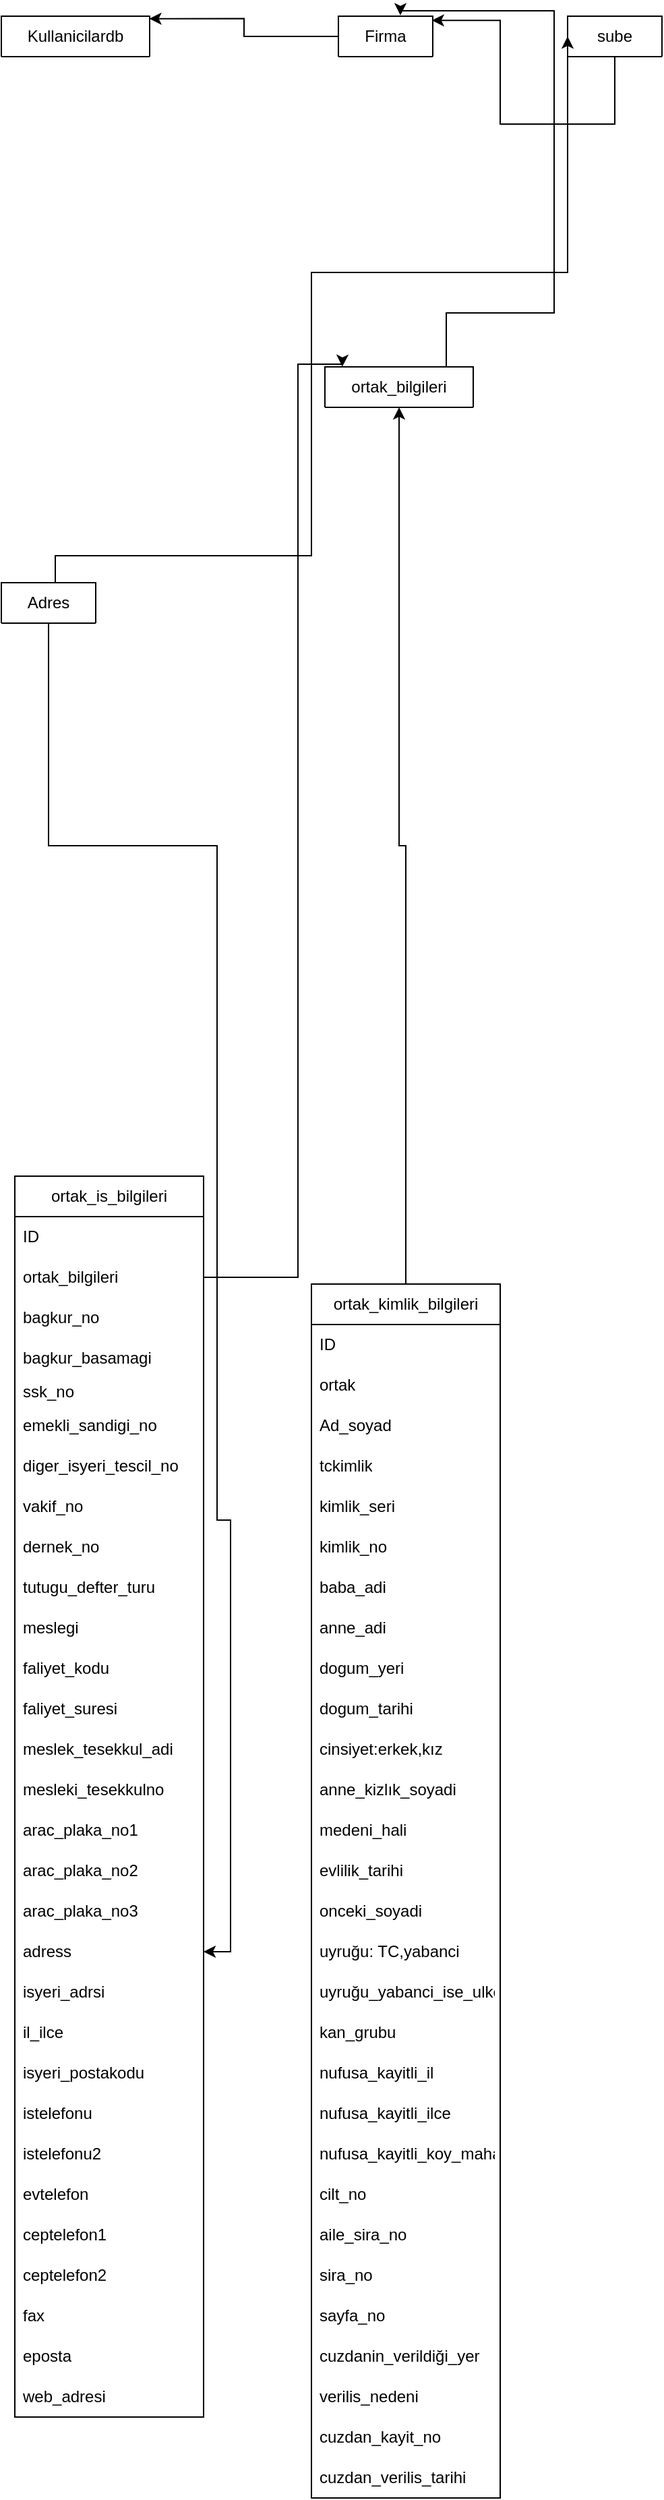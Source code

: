 <mxfile version="21.5.0" type="device">
  <diagram id="C5RBs43oDa-KdzZeNtuy" name="Page-1">
    <mxGraphModel dx="1050" dy="1718" grid="1" gridSize="10" guides="1" tooltips="1" connect="1" arrows="1" fold="1" page="1" pageScale="1" pageWidth="827" pageHeight="1169" math="0" shadow="0">
      <root>
        <mxCell id="WIyWlLk6GJQsqaUBKTNV-0" />
        <mxCell id="WIyWlLk6GJQsqaUBKTNV-1" parent="WIyWlLk6GJQsqaUBKTNV-0" />
        <mxCell id="NruraR8Ptzm8bGbpF2WS-3" value="Kullanicilardb" style="swimlane;fontStyle=0;childLayout=stackLayout;horizontal=1;startSize=30;horizontalStack=0;resizeParent=1;resizeParentMax=0;resizeLast=0;collapsible=1;marginBottom=0;whiteSpace=wrap;html=1;" parent="WIyWlLk6GJQsqaUBKTNV-1" vertex="1" collapsed="1">
          <mxGeometry width="110" height="30" as="geometry">
            <mxRectangle width="220" height="390" as="alternateBounds" />
          </mxGeometry>
        </mxCell>
        <mxCell id="NruraR8Ptzm8bGbpF2WS-4" value="ID" style="text;strokeColor=none;fillColor=none;align=left;verticalAlign=middle;spacingLeft=4;spacingRight=4;overflow=hidden;points=[[0,0.5],[1,0.5]];portConstraint=eastwest;rotatable=0;whiteSpace=wrap;html=1;" parent="NruraR8Ptzm8bGbpF2WS-3" vertex="1">
          <mxGeometry y="30" width="220" height="30" as="geometry" />
        </mxCell>
        <mxCell id="NruraR8Ptzm8bGbpF2WS-13" value="Kullanicilartdb_ustkilit" style="text;strokeColor=none;fillColor=none;align=left;verticalAlign=middle;spacingLeft=4;spacingRight=4;overflow=hidden;points=[[0,0.5],[1,0.5]];portConstraint=eastwest;rotatable=0;whiteSpace=wrap;html=1;" parent="NruraR8Ptzm8bGbpF2WS-3" vertex="1">
          <mxGeometry y="60" width="220" height="30" as="geometry" />
        </mxCell>
        <mxCell id="NruraR8Ptzm8bGbpF2WS-12" value="hesap_turu; admin1,admin2,muhasebes" style="text;strokeColor=none;fillColor=none;align=left;verticalAlign=middle;spacingLeft=4;spacingRight=4;overflow=hidden;points=[[0,0.5],[1,0.5]];portConstraint=eastwest;rotatable=0;whiteSpace=wrap;html=1;" parent="NruraR8Ptzm8bGbpF2WS-3" vertex="1">
          <mxGeometry y="90" width="220" height="30" as="geometry" />
        </mxCell>
        <mxCell id="NruraR8Ptzm8bGbpF2WS-5" value="username" style="text;strokeColor=none;fillColor=none;align=left;verticalAlign=middle;spacingLeft=4;spacingRight=4;overflow=hidden;points=[[0,0.5],[1,0.5]];portConstraint=eastwest;rotatable=0;whiteSpace=wrap;html=1;" parent="NruraR8Ptzm8bGbpF2WS-3" vertex="1">
          <mxGeometry y="120" width="220" height="30" as="geometry" />
        </mxCell>
        <mxCell id="NruraR8Ptzm8bGbpF2WS-7" value="email" style="text;strokeColor=none;fillColor=none;align=left;verticalAlign=middle;spacingLeft=4;spacingRight=4;overflow=hidden;points=[[0,0.5],[1,0.5]];portConstraint=eastwest;rotatable=0;whiteSpace=wrap;html=1;" parent="NruraR8Ptzm8bGbpF2WS-3" vertex="1">
          <mxGeometry y="150" width="220" height="30" as="geometry" />
        </mxCell>
        <mxCell id="NruraR8Ptzm8bGbpF2WS-8" value="email_dogrulama" style="text;strokeColor=none;fillColor=none;align=left;verticalAlign=middle;spacingLeft=4;spacingRight=4;overflow=hidden;points=[[0,0.5],[1,0.5]];portConstraint=eastwest;rotatable=0;whiteSpace=wrap;html=1;" parent="NruraR8Ptzm8bGbpF2WS-3" vertex="1">
          <mxGeometry y="180" width="220" height="30" as="geometry" />
        </mxCell>
        <mxCell id="NruraR8Ptzm8bGbpF2WS-9" value="hesap_kayit_tarihi" style="text;strokeColor=none;fillColor=none;align=left;verticalAlign=middle;spacingLeft=4;spacingRight=4;overflow=hidden;points=[[0,0.5],[1,0.5]];portConstraint=eastwest;rotatable=0;whiteSpace=wrap;html=1;" parent="NruraR8Ptzm8bGbpF2WS-3" vertex="1">
          <mxGeometry y="210" width="220" height="30" as="geometry" />
        </mxCell>
        <mxCell id="NruraR8Ptzm8bGbpF2WS-14" value="Referans_kodu::oto" style="text;strokeColor=none;fillColor=none;align=left;verticalAlign=middle;spacingLeft=4;spacingRight=4;overflow=hidden;points=[[0,0.5],[1,0.5]];portConstraint=eastwest;rotatable=0;whiteSpace=wrap;html=1;" parent="NruraR8Ptzm8bGbpF2WS-3" vertex="1">
          <mxGeometry y="240" width="220" height="30" as="geometry" />
        </mxCell>
        <mxCell id="NruraR8Ptzm8bGbpF2WS-10" value="smm" style="text;strokeColor=none;fillColor=none;align=left;verticalAlign=middle;spacingLeft=4;spacingRight=4;overflow=hidden;points=[[0,0.5],[1,0.5]];portConstraint=eastwest;rotatable=0;whiteSpace=wrap;html=1;" parent="NruraR8Ptzm8bGbpF2WS-3" vertex="1">
          <mxGeometry y="270" width="220" height="30" as="geometry" />
        </mxCell>
        <mxCell id="NruraR8Ptzm8bGbpF2WS-11" value="smm_firma" style="text;strokeColor=none;fillColor=none;align=left;verticalAlign=middle;spacingLeft=4;spacingRight=4;overflow=hidden;points=[[0,0.5],[1,0.5]];portConstraint=eastwest;rotatable=0;whiteSpace=wrap;html=1;" parent="NruraR8Ptzm8bGbpF2WS-3" vertex="1">
          <mxGeometry y="300" width="220" height="30" as="geometry" />
        </mxCell>
        <mxCell id="ojzxxxv5ChL41B4oeFJS-54" value="lisans_bitis_tarih:none" style="text;strokeColor=none;fillColor=none;align=left;verticalAlign=middle;spacingLeft=4;spacingRight=4;overflow=hidden;points=[[0,0.5],[1,0.5]];portConstraint=eastwest;rotatable=0;whiteSpace=wrap;html=1;" parent="NruraR8Ptzm8bGbpF2WS-3" vertex="1">
          <mxGeometry y="330" width="220" height="30" as="geometry" />
        </mxCell>
        <mxCell id="NruraR8Ptzm8bGbpF2WS-6" value="kullanici_silme_bilgisi" style="text;strokeColor=none;fillColor=none;align=left;verticalAlign=middle;spacingLeft=4;spacingRight=4;overflow=hidden;points=[[0,0.5],[1,0.5]];portConstraint=eastwest;rotatable=0;whiteSpace=wrap;html=1;" parent="NruraR8Ptzm8bGbpF2WS-3" vertex="1">
          <mxGeometry y="360" width="220" height="30" as="geometry" />
        </mxCell>
        <mxCell id="ojzxxxv5ChL41B4oeFJS-0" value="Firma" style="swimlane;fontStyle=0;childLayout=stackLayout;horizontal=1;startSize=30;horizontalStack=0;resizeParent=1;resizeParentMax=0;resizeLast=0;collapsible=1;marginBottom=0;whiteSpace=wrap;html=1;" parent="WIyWlLk6GJQsqaUBKTNV-1" vertex="1" collapsed="1">
          <mxGeometry x="250" width="70" height="30" as="geometry">
            <mxRectangle x="250" width="140" height="180" as="alternateBounds" />
          </mxGeometry>
        </mxCell>
        <mxCell id="ojzxxxv5ChL41B4oeFJS-1" value="ID" style="text;strokeColor=none;fillColor=none;align=left;verticalAlign=middle;spacingLeft=4;spacingRight=4;overflow=hidden;points=[[0,0.5],[1,0.5]];portConstraint=eastwest;rotatable=0;whiteSpace=wrap;html=1;" parent="ojzxxxv5ChL41B4oeFJS-0" vertex="1">
          <mxGeometry y="30" width="140" height="30" as="geometry" />
        </mxCell>
        <mxCell id="ojzxxxv5ChL41B4oeFJS-2" value="Firma_muhasebecisi :ust_kilit" style="text;strokeColor=none;fillColor=none;align=left;verticalAlign=middle;spacingLeft=4;spacingRight=4;overflow=hidden;points=[[0,0.5],[1,0.5]];portConstraint=eastwest;rotatable=0;whiteSpace=wrap;html=1;" parent="ojzxxxv5ChL41B4oeFJS-0" vertex="1">
          <mxGeometry y="60" width="140" height="30" as="geometry" />
        </mxCell>
        <mxCell id="ojzxxxv5ChL41B4oeFJS-10" value="Firma_unvani (Adı)" style="text;strokeColor=none;fillColor=none;align=left;verticalAlign=middle;spacingLeft=4;spacingRight=4;overflow=hidden;points=[[0,0.5],[1,0.5]];portConstraint=eastwest;rotatable=0;whiteSpace=wrap;html=1;" parent="ojzxxxv5ChL41B4oeFJS-0" vertex="1">
          <mxGeometry y="90" width="140" height="30" as="geometry" />
        </mxCell>
        <mxCell id="ojzxxxv5ChL41B4oeFJS-42" value="Firma_unvani (Soyadı)" style="text;strokeColor=none;fillColor=none;align=left;verticalAlign=middle;spacingLeft=4;spacingRight=4;overflow=hidden;points=[[0,0.5],[1,0.5]];portConstraint=eastwest;rotatable=0;whiteSpace=wrap;html=1;" parent="ojzxxxv5ChL41B4oeFJS-0" vertex="1">
          <mxGeometry y="120" width="140" height="30" as="geometry" />
        </mxCell>
        <mxCell id="ojzxxxv5ChL41B4oeFJS-3" value="silinme_bilgisi" style="text;strokeColor=none;fillColor=none;align=left;verticalAlign=middle;spacingLeft=4;spacingRight=4;overflow=hidden;points=[[0,0.5],[1,0.5]];portConstraint=eastwest;rotatable=0;whiteSpace=wrap;html=1;" parent="ojzxxxv5ChL41B4oeFJS-0" vertex="1">
          <mxGeometry y="150" width="140" height="30" as="geometry" />
        </mxCell>
        <mxCell id="ojzxxxv5ChL41B4oeFJS-5" style="edgeStyle=orthogonalEdgeStyle;rounded=0;orthogonalLoop=1;jettySize=auto;html=1;entryX=0.998;entryY=0.061;entryDx=0;entryDy=0;entryPerimeter=0;" parent="WIyWlLk6GJQsqaUBKTNV-1" source="ojzxxxv5ChL41B4oeFJS-2" target="NruraR8Ptzm8bGbpF2WS-3" edge="1">
          <mxGeometry relative="1" as="geometry" />
        </mxCell>
        <mxCell id="ojzxxxv5ChL41B4oeFJS-11" value="sube&lt;br&gt;" style="swimlane;fontStyle=0;childLayout=stackLayout;horizontal=1;startSize=30;horizontalStack=0;resizeParent=1;resizeParentMax=0;resizeLast=0;collapsible=1;marginBottom=0;whiteSpace=wrap;html=1;" parent="WIyWlLk6GJQsqaUBKTNV-1" vertex="1" collapsed="1">
          <mxGeometry x="420" width="70" height="30" as="geometry">
            <mxRectangle x="420" width="140" height="690" as="alternateBounds" />
          </mxGeometry>
        </mxCell>
        <mxCell id="ojzxxxv5ChL41B4oeFJS-12" value="ID" style="text;strokeColor=none;fillColor=none;align=left;verticalAlign=middle;spacingLeft=4;spacingRight=4;overflow=hidden;points=[[0,0.5],[1,0.5]];portConstraint=eastwest;rotatable=0;whiteSpace=wrap;html=1;" parent="ojzxxxv5ChL41B4oeFJS-11" vertex="1">
          <mxGeometry y="30" width="140" height="30" as="geometry" />
        </mxCell>
        <mxCell id="ojzxxxv5ChL41B4oeFJS-13" value="bagli_oldugu_firma" style="text;strokeColor=none;fillColor=none;align=left;verticalAlign=middle;spacingLeft=4;spacingRight=4;overflow=hidden;points=[[0,0.5],[1,0.5]];portConstraint=eastwest;rotatable=0;whiteSpace=wrap;html=1;" parent="ojzxxxv5ChL41B4oeFJS-11" vertex="1">
          <mxGeometry y="60" width="140" height="30" as="geometry" />
        </mxCell>
        <mxCell id="ojzxxxv5ChL41B4oeFJS-14" value="sube_adi" style="text;strokeColor=none;fillColor=none;align=left;verticalAlign=middle;spacingLeft=4;spacingRight=4;overflow=hidden;points=[[0,0.5],[1,0.5]];portConstraint=eastwest;rotatable=0;whiteSpace=wrap;html=1;" parent="ojzxxxv5ChL41B4oeFJS-11" vertex="1">
          <mxGeometry y="90" width="140" height="30" as="geometry" />
        </mxCell>
        <mxCell id="ojzxxxv5ChL41B4oeFJS-17" value="sube_unvani" style="text;strokeColor=none;fillColor=none;align=left;verticalAlign=middle;spacingLeft=4;spacingRight=4;overflow=hidden;points=[[0,0.5],[1,0.5]];portConstraint=eastwest;rotatable=0;whiteSpace=wrap;html=1;" parent="ojzxxxv5ChL41B4oeFJS-11" vertex="1">
          <mxGeometry y="120" width="140" height="30" as="geometry" />
        </mxCell>
        <mxCell id="ojzxxxv5ChL41B4oeFJS-18" value="adres_bilgisi" style="text;strokeColor=none;fillColor=none;align=left;verticalAlign=middle;spacingLeft=4;spacingRight=4;overflow=hidden;points=[[0,0.5],[1,0.5]];portConstraint=eastwest;rotatable=0;whiteSpace=wrap;html=1;" parent="ojzxxxv5ChL41B4oeFJS-11" vertex="1">
          <mxGeometry y="150" width="140" height="30" as="geometry" />
        </mxCell>
        <mxCell id="ojzxxxv5ChL41B4oeFJS-30" value="vergidairesi" style="text;strokeColor=none;fillColor=none;align=left;verticalAlign=middle;spacingLeft=4;spacingRight=4;overflow=hidden;points=[[0,0.5],[1,0.5]];portConstraint=eastwest;rotatable=0;whiteSpace=wrap;html=1;" parent="ojzxxxv5ChL41B4oeFJS-11" vertex="1">
          <mxGeometry y="180" width="140" height="30" as="geometry" />
        </mxCell>
        <mxCell id="ojzxxxv5ChL41B4oeFJS-31" value="vergidkodu" style="text;strokeColor=none;fillColor=none;align=left;verticalAlign=middle;spacingLeft=4;spacingRight=4;overflow=hidden;points=[[0,0.5],[1,0.5]];portConstraint=eastwest;rotatable=0;whiteSpace=wrap;html=1;" parent="ojzxxxv5ChL41B4oeFJS-11" vertex="1">
          <mxGeometry y="210" width="140" height="30" as="geometry" />
        </mxCell>
        <mxCell id="ojzxxxv5ChL41B4oeFJS-16" value="verginumarasi" style="text;strokeColor=none;fillColor=none;align=left;verticalAlign=middle;spacingLeft=4;spacingRight=4;overflow=hidden;points=[[0,0.5],[1,0.5]];portConstraint=eastwest;rotatable=0;whiteSpace=wrap;html=1;" parent="ojzxxxv5ChL41B4oeFJS-11" vertex="1">
          <mxGeometry y="240" width="140" height="30" as="geometry" />
        </mxCell>
        <mxCell id="ojzxxxv5ChL41B4oeFJS-32" value="sahistc" style="text;strokeColor=none;fillColor=none;align=left;verticalAlign=middle;spacingLeft=4;spacingRight=4;overflow=hidden;points=[[0,0.5],[1,0.5]];portConstraint=eastwest;rotatable=0;whiteSpace=wrap;html=1;" parent="ojzxxxv5ChL41B4oeFJS-11" vertex="1">
          <mxGeometry y="270" width="140" height="30" as="geometry" />
        </mxCell>
        <mxCell id="ojzxxxv5ChL41B4oeFJS-33" value="email" style="text;strokeColor=none;fillColor=none;align=left;verticalAlign=middle;spacingLeft=4;spacingRight=4;overflow=hidden;points=[[0,0.5],[1,0.5]];portConstraint=eastwest;rotatable=0;whiteSpace=wrap;html=1;" parent="ojzxxxv5ChL41B4oeFJS-11" vertex="1">
          <mxGeometry y="300" width="140" height="30" as="geometry" />
        </mxCell>
        <mxCell id="ojzxxxv5ChL41B4oeFJS-35" value="webadresi" style="text;strokeColor=none;fillColor=none;align=left;verticalAlign=middle;spacingLeft=4;spacingRight=4;overflow=hidden;points=[[0,0.5],[1,0.5]];portConstraint=eastwest;rotatable=0;whiteSpace=wrap;html=1;" parent="ojzxxxv5ChL41B4oeFJS-11" vertex="1">
          <mxGeometry y="330" width="140" height="30" as="geometry" />
        </mxCell>
        <mxCell id="ojzxxxv5ChL41B4oeFJS-47" value="telefon" style="text;strokeColor=none;fillColor=none;align=left;verticalAlign=middle;spacingLeft=4;spacingRight=4;overflow=hidden;points=[[0,0.5],[1,0.5]];portConstraint=eastwest;rotatable=0;whiteSpace=wrap;html=1;" parent="ojzxxxv5ChL41B4oeFJS-11" vertex="1">
          <mxGeometry y="360" width="140" height="30" as="geometry" />
        </mxCell>
        <mxCell id="ojzxxxv5ChL41B4oeFJS-56" value="defter_turu" style="text;strokeColor=none;fillColor=none;align=left;verticalAlign=middle;spacingLeft=4;spacingRight=4;overflow=hidden;points=[[0,0.5],[1,0.5]];portConstraint=eastwest;rotatable=0;whiteSpace=wrap;html=1;" parent="ojzxxxv5ChL41B4oeFJS-11" vertex="1">
          <mxGeometry y="390" width="140" height="30" as="geometry" />
        </mxCell>
        <mxCell id="ojzxxxv5ChL41B4oeFJS-57" value="kdv1" style="text;strokeColor=none;fillColor=none;align=left;verticalAlign=middle;spacingLeft=4;spacingRight=4;overflow=hidden;points=[[0,0.5],[1,0.5]];portConstraint=eastwest;rotatable=0;whiteSpace=wrap;html=1;" parent="ojzxxxv5ChL41B4oeFJS-11" vertex="1">
          <mxGeometry y="420" width="140" height="30" as="geometry" />
        </mxCell>
        <mxCell id="ojzxxxv5ChL41B4oeFJS-58" value="kdv2" style="text;strokeColor=none;fillColor=none;align=left;verticalAlign=middle;spacingLeft=4;spacingRight=4;overflow=hidden;points=[[0,0.5],[1,0.5]];portConstraint=eastwest;rotatable=0;whiteSpace=wrap;html=1;" parent="ojzxxxv5ChL41B4oeFJS-11" vertex="1">
          <mxGeometry y="450" width="140" height="30" as="geometry" />
        </mxCell>
        <mxCell id="ojzxxxv5ChL41B4oeFJS-59" value="turizm" style="text;strokeColor=none;fillColor=none;align=left;verticalAlign=middle;spacingLeft=4;spacingRight=4;overflow=hidden;points=[[0,0.5],[1,0.5]];portConstraint=eastwest;rotatable=0;whiteSpace=wrap;html=1;" parent="ojzxxxv5ChL41B4oeFJS-11" vertex="1">
          <mxGeometry y="480" width="140" height="30" as="geometry" />
        </mxCell>
        <mxCell id="ojzxxxv5ChL41B4oeFJS-60" value="muhsgk" style="text;strokeColor=none;fillColor=none;align=left;verticalAlign=middle;spacingLeft=4;spacingRight=4;overflow=hidden;points=[[0,0.5],[1,0.5]];portConstraint=eastwest;rotatable=0;whiteSpace=wrap;html=1;" parent="ojzxxxv5ChL41B4oeFJS-11" vertex="1">
          <mxGeometry y="510" width="140" height="30" as="geometry" />
        </mxCell>
        <mxCell id="ojzxxxv5ChL41B4oeFJS-61" value="poset" style="text;strokeColor=none;fillColor=none;align=left;verticalAlign=middle;spacingLeft=4;spacingRight=4;overflow=hidden;points=[[0,0.5],[1,0.5]];portConstraint=eastwest;rotatable=0;whiteSpace=wrap;html=1;" parent="ojzxxxv5ChL41B4oeFJS-11" vertex="1">
          <mxGeometry y="540" width="140" height="30" as="geometry" />
        </mxCell>
        <mxCell id="ojzxxxv5ChL41B4oeFJS-55" value="firma_defter_turu" style="text;strokeColor=none;fillColor=none;align=left;verticalAlign=middle;spacingLeft=4;spacingRight=4;overflow=hidden;points=[[0,0.5],[1,0.5]];portConstraint=eastwest;rotatable=0;whiteSpace=wrap;html=1;" parent="ojzxxxv5ChL41B4oeFJS-11" vertex="1">
          <mxGeometry y="570" width="140" height="30" as="geometry" />
        </mxCell>
        <mxCell id="ojzxxxv5ChL41B4oeFJS-34" value="mukellefiyet_turu" style="text;strokeColor=none;fillColor=none;align=left;verticalAlign=middle;spacingLeft=4;spacingRight=4;overflow=hidden;points=[[0,0.5],[1,0.5]];portConstraint=eastwest;rotatable=0;whiteSpace=wrap;html=1;" parent="ojzxxxv5ChL41B4oeFJS-11" vertex="1">
          <mxGeometry y="600" width="140" height="30" as="geometry" />
        </mxCell>
        <mxCell id="ojzxxxv5ChL41B4oeFJS-52" value="stok_bilgisi" style="text;strokeColor=none;fillColor=none;align=left;verticalAlign=middle;spacingLeft=4;spacingRight=4;overflow=hidden;points=[[0,0.5],[1,0.5]];portConstraint=eastwest;rotatable=0;whiteSpace=wrap;html=1;" parent="ojzxxxv5ChL41B4oeFJS-11" vertex="1">
          <mxGeometry y="630" width="140" height="30" as="geometry" />
        </mxCell>
        <mxCell id="ojzxxxv5ChL41B4oeFJS-64" value="gecicivergiorani" style="text;strokeColor=none;fillColor=none;align=left;verticalAlign=middle;spacingLeft=4;spacingRight=4;overflow=hidden;points=[[0,0.5],[1,0.5]];portConstraint=eastwest;rotatable=0;whiteSpace=wrap;html=1;" parent="ojzxxxv5ChL41B4oeFJS-11" vertex="1">
          <mxGeometry y="660" width="140" height="30" as="geometry" />
        </mxCell>
        <mxCell id="ojzxxxv5ChL41B4oeFJS-15" style="edgeStyle=orthogonalEdgeStyle;rounded=0;orthogonalLoop=1;jettySize=auto;html=1;entryX=0.991;entryY=0.103;entryDx=0;entryDy=0;entryPerimeter=0;" parent="WIyWlLk6GJQsqaUBKTNV-1" source="ojzxxxv5ChL41B4oeFJS-13" target="ojzxxxv5ChL41B4oeFJS-0" edge="1">
          <mxGeometry relative="1" as="geometry">
            <Array as="points">
              <mxPoint x="370" y="80" />
              <mxPoint x="370" y="3" />
            </Array>
          </mxGeometry>
        </mxCell>
        <mxCell id="ojzxxxv5ChL41B4oeFJS-41" style="edgeStyle=orthogonalEdgeStyle;rounded=0;orthogonalLoop=1;jettySize=auto;html=1;entryX=0;entryY=0.5;entryDx=0;entryDy=0;" parent="WIyWlLk6GJQsqaUBKTNV-1" source="ojzxxxv5ChL41B4oeFJS-36" target="ojzxxxv5ChL41B4oeFJS-18" edge="1">
          <mxGeometry relative="1" as="geometry">
            <Array as="points">
              <mxPoint x="40" y="400" />
              <mxPoint x="230" y="400" />
              <mxPoint x="230" y="190" />
              <mxPoint x="420" y="190" />
            </Array>
          </mxGeometry>
        </mxCell>
        <mxCell id="Qxpec8thmB8ESNL7Mb6O-11" style="edgeStyle=orthogonalEdgeStyle;rounded=0;orthogonalLoop=1;jettySize=auto;html=1;entryX=1;entryY=0.5;entryDx=0;entryDy=0;" parent="WIyWlLk6GJQsqaUBKTNV-1" source="ojzxxxv5ChL41B4oeFJS-36" target="Qxpec8thmB8ESNL7Mb6O-9" edge="1">
          <mxGeometry relative="1" as="geometry">
            <Array as="points">
              <mxPoint x="160" y="615" />
              <mxPoint x="160" y="1115" />
              <mxPoint x="170" y="1115" />
              <mxPoint x="170" y="1435" />
            </Array>
          </mxGeometry>
        </mxCell>
        <mxCell id="ojzxxxv5ChL41B4oeFJS-36" value="Adres" style="swimlane;fontStyle=0;childLayout=stackLayout;horizontal=1;startSize=30;horizontalStack=0;resizeParent=1;resizeParentMax=0;resizeLast=0;collapsible=1;marginBottom=0;whiteSpace=wrap;html=1;" parent="WIyWlLk6GJQsqaUBKTNV-1" vertex="1" collapsed="1">
          <mxGeometry y="420" width="70" height="30" as="geometry">
            <mxRectangle y="420" width="140" height="390" as="alternateBounds" />
          </mxGeometry>
        </mxCell>
        <mxCell id="ojzxxxv5ChL41B4oeFJS-40" value="adres" style="text;strokeColor=none;fillColor=none;align=left;verticalAlign=middle;spacingLeft=4;spacingRight=4;overflow=hidden;points=[[0,0.5],[1,0.5]];portConstraint=eastwest;rotatable=0;whiteSpace=wrap;html=1;" parent="ojzxxxv5ChL41B4oeFJS-36" vertex="1">
          <mxGeometry y="30" width="140" height="30" as="geometry" />
        </mxCell>
        <mxCell id="ojzxxxv5ChL41B4oeFJS-19" value="mahalle_koy" style="text;strokeColor=none;fillColor=none;align=left;verticalAlign=middle;spacingLeft=4;spacingRight=4;overflow=hidden;points=[[0,0.5],[1,0.5]];portConstraint=eastwest;rotatable=0;whiteSpace=wrap;html=1;" parent="ojzxxxv5ChL41B4oeFJS-36" vertex="1">
          <mxGeometry y="60" width="140" height="30" as="geometry" />
        </mxCell>
        <mxCell id="ojzxxxv5ChL41B4oeFJS-20" value="bulvar" style="text;strokeColor=none;fillColor=none;align=left;verticalAlign=middle;spacingLeft=4;spacingRight=4;overflow=hidden;points=[[0,0.5],[1,0.5]];portConstraint=eastwest;rotatable=0;whiteSpace=wrap;html=1;" parent="ojzxxxv5ChL41B4oeFJS-36" vertex="1">
          <mxGeometry y="90" width="140" height="30" as="geometry" />
        </mxCell>
        <mxCell id="ojzxxxv5ChL41B4oeFJS-21" value="cadde" style="text;strokeColor=none;fillColor=none;align=left;verticalAlign=middle;spacingLeft=4;spacingRight=4;overflow=hidden;points=[[0,0.5],[1,0.5]];portConstraint=eastwest;rotatable=0;whiteSpace=wrap;html=1;" parent="ojzxxxv5ChL41B4oeFJS-36" vertex="1">
          <mxGeometry y="120" width="140" height="30" as="geometry" />
        </mxCell>
        <mxCell id="ojzxxxv5ChL41B4oeFJS-22" value="sokak" style="text;strokeColor=none;fillColor=none;align=left;verticalAlign=middle;spacingLeft=4;spacingRight=4;overflow=hidden;points=[[0,0.5],[1,0.5]];portConstraint=eastwest;rotatable=0;whiteSpace=wrap;html=1;" parent="ojzxxxv5ChL41B4oeFJS-36" vertex="1">
          <mxGeometry y="150" width="140" height="30" as="geometry" />
        </mxCell>
        <mxCell id="ojzxxxv5ChL41B4oeFJS-23" value="adaparselno" style="text;strokeColor=none;fillColor=none;align=left;verticalAlign=middle;spacingLeft=4;spacingRight=4;overflow=hidden;points=[[0,0.5],[1,0.5]];portConstraint=eastwest;rotatable=0;whiteSpace=wrap;html=1;" parent="ojzxxxv5ChL41B4oeFJS-36" vertex="1">
          <mxGeometry y="180" width="140" height="30" as="geometry" />
        </mxCell>
        <mxCell id="ojzxxxv5ChL41B4oeFJS-24" value="diskapino" style="text;strokeColor=none;fillColor=none;align=left;verticalAlign=middle;spacingLeft=4;spacingRight=4;overflow=hidden;points=[[0,0.5],[1,0.5]];portConstraint=eastwest;rotatable=0;whiteSpace=wrap;html=1;" parent="ojzxxxv5ChL41B4oeFJS-36" vertex="1">
          <mxGeometry y="210" width="140" height="30" as="geometry" />
        </mxCell>
        <mxCell id="ojzxxxv5ChL41B4oeFJS-25" value="ickapino" style="text;strokeColor=none;fillColor=none;align=left;verticalAlign=middle;spacingLeft=4;spacingRight=4;overflow=hidden;points=[[0,0.5],[1,0.5]];portConstraint=eastwest;rotatable=0;whiteSpace=wrap;html=1;" parent="ojzxxxv5ChL41B4oeFJS-36" vertex="1">
          <mxGeometry y="240" width="140" height="30" as="geometry" />
        </mxCell>
        <mxCell id="ojzxxxv5ChL41B4oeFJS-26" value="postakodu" style="text;strokeColor=none;fillColor=none;align=left;verticalAlign=middle;spacingLeft=4;spacingRight=4;overflow=hidden;points=[[0,0.5],[1,0.5]];portConstraint=eastwest;rotatable=0;whiteSpace=wrap;html=1;" parent="ojzxxxv5ChL41B4oeFJS-36" vertex="1">
          <mxGeometry y="270" width="140" height="30" as="geometry" />
        </mxCell>
        <mxCell id="ojzxxxv5ChL41B4oeFJS-27" value="semt" style="text;strokeColor=none;fillColor=none;align=left;verticalAlign=middle;spacingLeft=4;spacingRight=4;overflow=hidden;points=[[0,0.5],[1,0.5]];portConstraint=eastwest;rotatable=0;whiteSpace=wrap;html=1;" parent="ojzxxxv5ChL41B4oeFJS-36" vertex="1">
          <mxGeometry y="300" width="140" height="30" as="geometry" />
        </mxCell>
        <mxCell id="ojzxxxv5ChL41B4oeFJS-28" value="ilce" style="text;strokeColor=none;fillColor=none;align=left;verticalAlign=middle;spacingLeft=4;spacingRight=4;overflow=hidden;points=[[0,0.5],[1,0.5]];portConstraint=eastwest;rotatable=0;whiteSpace=wrap;html=1;" parent="ojzxxxv5ChL41B4oeFJS-36" vertex="1">
          <mxGeometry y="330" width="140" height="30" as="geometry" />
        </mxCell>
        <mxCell id="ojzxxxv5ChL41B4oeFJS-29" value="il" style="text;strokeColor=none;fillColor=none;align=left;verticalAlign=middle;spacingLeft=4;spacingRight=4;overflow=hidden;points=[[0,0.5],[1,0.5]];portConstraint=eastwest;rotatable=0;whiteSpace=wrap;html=1;" parent="ojzxxxv5ChL41B4oeFJS-36" vertex="1">
          <mxGeometry y="360" width="140" height="30" as="geometry" />
        </mxCell>
        <mxCell id="xWUxFTTElANCViQpU9mS-7" style="edgeStyle=orthogonalEdgeStyle;rounded=0;orthogonalLoop=1;jettySize=auto;html=1;entryX=0.657;entryY=-0.021;entryDx=0;entryDy=0;entryPerimeter=0;" parent="WIyWlLk6GJQsqaUBKTNV-1" source="xWUxFTTElANCViQpU9mS-0" target="ojzxxxv5ChL41B4oeFJS-0" edge="1">
          <mxGeometry relative="1" as="geometry">
            <Array as="points">
              <mxPoint x="330" y="220" />
              <mxPoint x="410" y="220" />
              <mxPoint x="410" y="-4" />
              <mxPoint x="296" y="-4" />
            </Array>
          </mxGeometry>
        </mxCell>
        <mxCell id="xWUxFTTElANCViQpU9mS-0" value="ortak_bilgileri" style="swimlane;fontStyle=0;childLayout=stackLayout;horizontal=1;startSize=30;horizontalStack=0;resizeParent=1;resizeParentMax=0;resizeLast=0;collapsible=1;marginBottom=0;whiteSpace=wrap;html=1;" parent="WIyWlLk6GJQsqaUBKTNV-1" vertex="1" collapsed="1">
          <mxGeometry x="240" y="260" width="110" height="30" as="geometry">
            <mxRectangle x="240" y="260" width="160" height="570" as="alternateBounds" />
          </mxGeometry>
        </mxCell>
        <mxCell id="xWUxFTTElANCViQpU9mS-1" value="ID" style="text;strokeColor=none;fillColor=none;align=left;verticalAlign=middle;spacingLeft=4;spacingRight=4;overflow=hidden;points=[[0,0.5],[1,0.5]];portConstraint=eastwest;rotatable=0;whiteSpace=wrap;html=1;" parent="xWUxFTTElANCViQpU9mS-0" vertex="1">
          <mxGeometry y="30" width="160" height="30" as="geometry" />
        </mxCell>
        <mxCell id="xWUxFTTElANCViQpU9mS-8" value="Firma_bilgisi: ustsınıf" style="text;strokeColor=none;fillColor=none;align=left;verticalAlign=middle;spacingLeft=4;spacingRight=4;overflow=hidden;points=[[0,0.5],[1,0.5]];portConstraint=eastwest;rotatable=0;whiteSpace=wrap;html=1;" parent="xWUxFTTElANCViQpU9mS-0" vertex="1">
          <mxGeometry y="60" width="160" height="30" as="geometry" />
        </mxCell>
        <mxCell id="xWUxFTTElANCViQpU9mS-2" value="unvan" style="text;strokeColor=none;fillColor=none;align=left;verticalAlign=middle;spacingLeft=4;spacingRight=4;overflow=hidden;points=[[0,0.5],[1,0.5]];portConstraint=eastwest;rotatable=0;whiteSpace=wrap;html=1;" parent="xWUxFTTElANCViQpU9mS-0" vertex="1">
          <mxGeometry y="90" width="160" height="30" as="geometry" />
        </mxCell>
        <mxCell id="xWUxFTTElANCViQpU9mS-4" value="vekil_ortak" style="text;strokeColor=none;fillColor=none;align=left;verticalAlign=middle;spacingLeft=4;spacingRight=4;overflow=hidden;points=[[0,0.5],[1,0.5]];portConstraint=eastwest;rotatable=0;whiteSpace=wrap;html=1;" parent="xWUxFTTElANCViQpU9mS-0" vertex="1">
          <mxGeometry y="120" width="160" height="30" as="geometry" />
        </mxCell>
        <mxCell id="xWUxFTTElANCViQpU9mS-9" value="ortaklikgagiristarihi" style="text;strokeColor=none;fillColor=none;align=left;verticalAlign=middle;spacingLeft=4;spacingRight=4;overflow=hidden;points=[[0,0.5],[1,0.5]];portConstraint=eastwest;rotatable=0;whiteSpace=wrap;html=1;" parent="xWUxFTTElANCViQpU9mS-0" vertex="1">
          <mxGeometry y="150" width="160" height="30" as="geometry" />
        </mxCell>
        <mxCell id="xWUxFTTElANCViQpU9mS-3" value="ortaklıktan_cikistarih" style="text;strokeColor=none;fillColor=none;align=left;verticalAlign=middle;spacingLeft=4;spacingRight=4;overflow=hidden;points=[[0,0.5],[1,0.5]];portConstraint=eastwest;rotatable=0;whiteSpace=wrap;html=1;" parent="xWUxFTTElANCViQpU9mS-0" vertex="1">
          <mxGeometry y="180" width="160" height="30" as="geometry" />
        </mxCell>
        <mxCell id="iK3xuk5CnQkjziZlwqnM-1" value="goreve_baslama_tarihi" style="text;strokeColor=none;fillColor=none;align=left;verticalAlign=middle;spacingLeft=4;spacingRight=4;overflow=hidden;points=[[0,0.5],[1,0.5]];portConstraint=eastwest;rotatable=0;whiteSpace=wrap;html=1;" parent="xWUxFTTElANCViQpU9mS-0" vertex="1">
          <mxGeometry y="210" width="160" height="30" as="geometry" />
        </mxCell>
        <mxCell id="iK3xuk5CnQkjziZlwqnM-2" value="gorev_bitis_tarihi" style="text;strokeColor=none;fillColor=none;align=left;verticalAlign=middle;spacingLeft=4;spacingRight=4;overflow=hidden;points=[[0,0.5],[1,0.5]];portConstraint=eastwest;rotatable=0;whiteSpace=wrap;html=1;" parent="xWUxFTTElANCViQpU9mS-0" vertex="1">
          <mxGeometry y="240" width="160" height="30" as="geometry" />
        </mxCell>
        <mxCell id="iK3xuk5CnQkjziZlwqnM-3" value="hisse_orani" style="text;strokeColor=none;fillColor=none;align=left;verticalAlign=middle;spacingLeft=4;spacingRight=4;overflow=hidden;points=[[0,0.5],[1,0.5]];portConstraint=eastwest;rotatable=0;whiteSpace=wrap;html=1;" parent="xWUxFTTElANCViQpU9mS-0" vertex="1">
          <mxGeometry y="270" width="160" height="30" as="geometry" />
        </mxCell>
        <mxCell id="iK3xuk5CnQkjziZlwqnM-4" value="hisse_tutari" style="text;strokeColor=none;fillColor=none;align=left;verticalAlign=middle;spacingLeft=4;spacingRight=4;overflow=hidden;points=[[0,0.5],[1,0.5]];portConstraint=eastwest;rotatable=0;whiteSpace=wrap;html=1;" parent="xWUxFTTElANCViQpU9mS-0" vertex="1">
          <mxGeometry y="300" width="160" height="30" as="geometry" />
        </mxCell>
        <mxCell id="iK3xuk5CnQkjziZlwqnM-5" value="ticaret_sicil_no" style="text;strokeColor=none;fillColor=none;align=left;verticalAlign=middle;spacingLeft=4;spacingRight=4;overflow=hidden;points=[[0,0.5],[1,0.5]];portConstraint=eastwest;rotatable=0;whiteSpace=wrap;html=1;" parent="xWUxFTTElANCViQpU9mS-0" vertex="1">
          <mxGeometry y="330" width="160" height="30" as="geometry" />
        </mxCell>
        <mxCell id="iK3xuk5CnQkjziZlwqnM-0" value="ticaret_sicil_gazetesi_tarihi" style="text;strokeColor=none;fillColor=none;align=left;verticalAlign=middle;spacingLeft=4;spacingRight=4;overflow=hidden;points=[[0,0.5],[1,0.5]];portConstraint=eastwest;rotatable=0;whiteSpace=wrap;html=1;" parent="xWUxFTTElANCViQpU9mS-0" vertex="1">
          <mxGeometry y="360" width="160" height="30" as="geometry" />
        </mxCell>
        <mxCell id="iK3xuk5CnQkjziZlwqnM-7" value="ticaret_sicil_gazetesi_sayfa_n" style="text;strokeColor=none;fillColor=none;align=left;verticalAlign=middle;spacingLeft=4;spacingRight=4;overflow=hidden;points=[[0,0.5],[1,0.5]];portConstraint=eastwest;rotatable=0;whiteSpace=wrap;html=1;" parent="xWUxFTTElANCViQpU9mS-0" vertex="1">
          <mxGeometry y="390" width="160" height="30" as="geometry" />
        </mxCell>
        <mxCell id="iK3xuk5CnQkjziZlwqnM-6" value="vergi_dairesi" style="text;strokeColor=none;fillColor=none;align=left;verticalAlign=middle;spacingLeft=4;spacingRight=4;overflow=hidden;points=[[0,0.5],[1,0.5]];portConstraint=eastwest;rotatable=0;whiteSpace=wrap;html=1;" parent="xWUxFTTElANCViQpU9mS-0" vertex="1">
          <mxGeometry y="420" width="160" height="30" as="geometry" />
        </mxCell>
        <mxCell id="iK3xuk5CnQkjziZlwqnM-9" value="vergi_no" style="text;strokeColor=none;fillColor=none;align=left;verticalAlign=middle;spacingLeft=4;spacingRight=4;overflow=hidden;points=[[0,0.5],[1,0.5]];portConstraint=eastwest;rotatable=0;whiteSpace=wrap;html=1;" parent="xWUxFTTElANCViQpU9mS-0" vertex="1">
          <mxGeometry y="450" width="160" height="30" as="geometry" />
        </mxCell>
        <mxCell id="iK3xuk5CnQkjziZlwqnM-10" value="vergi_dairesi_kodu" style="text;strokeColor=none;fillColor=none;align=left;verticalAlign=middle;spacingLeft=4;spacingRight=4;overflow=hidden;points=[[0,0.5],[1,0.5]];portConstraint=eastwest;rotatable=0;whiteSpace=wrap;html=1;" parent="xWUxFTTElANCViQpU9mS-0" vertex="1">
          <mxGeometry y="480" width="160" height="30" as="geometry" />
        </mxCell>
        <mxCell id="iK3xuk5CnQkjziZlwqnM-11" value="vergi_dairesi_ili" style="text;strokeColor=none;fillColor=none;align=left;verticalAlign=middle;spacingLeft=4;spacingRight=4;overflow=hidden;points=[[0,0.5],[1,0.5]];portConstraint=eastwest;rotatable=0;whiteSpace=wrap;html=1;" parent="xWUxFTTElANCViQpU9mS-0" vertex="1">
          <mxGeometry y="510" width="160" height="30" as="geometry" />
        </mxCell>
        <mxCell id="iK3xuk5CnQkjziZlwqnM-8" value="vergi_dairesi_ilcesi" style="text;strokeColor=none;fillColor=none;align=left;verticalAlign=middle;spacingLeft=4;spacingRight=4;overflow=hidden;points=[[0,0.5],[1,0.5]];portConstraint=eastwest;rotatable=0;whiteSpace=wrap;html=1;" parent="xWUxFTTElANCViQpU9mS-0" vertex="1">
          <mxGeometry y="540" width="160" height="30" as="geometry" />
        </mxCell>
        <mxCell id="TWkRNO-TRmX61OJm1wBU-0" value="ortak_is_bilgileri" style="swimlane;fontStyle=0;childLayout=stackLayout;horizontal=1;startSize=30;horizontalStack=0;resizeParent=1;resizeParentMax=0;resizeLast=0;collapsible=1;marginBottom=0;whiteSpace=wrap;html=1;" parent="WIyWlLk6GJQsqaUBKTNV-1" vertex="1">
          <mxGeometry x="10" y="860" width="140" height="920" as="geometry" />
        </mxCell>
        <mxCell id="TWkRNO-TRmX61OJm1wBU-1" value="ID" style="text;strokeColor=none;fillColor=none;align=left;verticalAlign=middle;spacingLeft=4;spacingRight=4;overflow=hidden;points=[[0,0.5],[1,0.5]];portConstraint=eastwest;rotatable=0;whiteSpace=wrap;html=1;" parent="TWkRNO-TRmX61OJm1wBU-0" vertex="1">
          <mxGeometry y="30" width="140" height="30" as="geometry" />
        </mxCell>
        <mxCell id="TWkRNO-TRmX61OJm1wBU-2" value="ortak_bilgileri" style="text;strokeColor=none;fillColor=none;align=left;verticalAlign=middle;spacingLeft=4;spacingRight=4;overflow=hidden;points=[[0,0.5],[1,0.5]];portConstraint=eastwest;rotatable=0;whiteSpace=wrap;html=1;" parent="TWkRNO-TRmX61OJm1wBU-0" vertex="1">
          <mxGeometry y="60" width="140" height="30" as="geometry" />
        </mxCell>
        <mxCell id="TWkRNO-TRmX61OJm1wBU-6" value="bagkur_no" style="text;strokeColor=none;fillColor=none;align=left;verticalAlign=middle;spacingLeft=4;spacingRight=4;overflow=hidden;points=[[0,0.5],[1,0.5]];portConstraint=eastwest;rotatable=0;whiteSpace=wrap;html=1;" parent="TWkRNO-TRmX61OJm1wBU-0" vertex="1">
          <mxGeometry y="90" width="140" height="30" as="geometry" />
        </mxCell>
        <mxCell id="TWkRNO-TRmX61OJm1wBU-7" value="bagkur_basamagi" style="text;strokeColor=none;fillColor=none;align=left;verticalAlign=middle;spacingLeft=4;spacingRight=4;overflow=hidden;points=[[0,0.5],[1,0.5]];portConstraint=eastwest;rotatable=0;whiteSpace=wrap;html=1;" parent="TWkRNO-TRmX61OJm1wBU-0" vertex="1">
          <mxGeometry y="120" width="140" height="30" as="geometry" />
        </mxCell>
        <mxCell id="TWkRNO-TRmX61OJm1wBU-8" value="ssk_no" style="text;strokeColor=none;fillColor=none;align=left;verticalAlign=middle;spacingLeft=4;spacingRight=4;overflow=hidden;points=[[0,0.5],[1,0.5]];portConstraint=eastwest;rotatable=0;whiteSpace=wrap;html=1;" parent="TWkRNO-TRmX61OJm1wBU-0" vertex="1">
          <mxGeometry y="150" width="140" height="20" as="geometry" />
        </mxCell>
        <mxCell id="TWkRNO-TRmX61OJm1wBU-9" value="emekli_sandigi_no" style="text;strokeColor=none;fillColor=none;align=left;verticalAlign=middle;spacingLeft=4;spacingRight=4;overflow=hidden;points=[[0,0.5],[1,0.5]];portConstraint=eastwest;rotatable=0;whiteSpace=wrap;html=1;" parent="TWkRNO-TRmX61OJm1wBU-0" vertex="1">
          <mxGeometry y="170" width="140" height="30" as="geometry" />
        </mxCell>
        <mxCell id="TWkRNO-TRmX61OJm1wBU-3" value="diger_isyeri_tescil_no" style="text;strokeColor=none;fillColor=none;align=left;verticalAlign=middle;spacingLeft=4;spacingRight=4;overflow=hidden;points=[[0,0.5],[1,0.5]];portConstraint=eastwest;rotatable=0;whiteSpace=wrap;html=1;" parent="TWkRNO-TRmX61OJm1wBU-0" vertex="1">
          <mxGeometry y="200" width="140" height="30" as="geometry" />
        </mxCell>
        <mxCell id="TWkRNO-TRmX61OJm1wBU-11" value="vakif_no" style="text;strokeColor=none;fillColor=none;align=left;verticalAlign=middle;spacingLeft=4;spacingRight=4;overflow=hidden;points=[[0,0.5],[1,0.5]];portConstraint=eastwest;rotatable=0;whiteSpace=wrap;html=1;" parent="TWkRNO-TRmX61OJm1wBU-0" vertex="1">
          <mxGeometry y="230" width="140" height="30" as="geometry" />
        </mxCell>
        <mxCell id="TWkRNO-TRmX61OJm1wBU-12" value="dernek_no" style="text;strokeColor=none;fillColor=none;align=left;verticalAlign=middle;spacingLeft=4;spacingRight=4;overflow=hidden;points=[[0,0.5],[1,0.5]];portConstraint=eastwest;rotatable=0;whiteSpace=wrap;html=1;" parent="TWkRNO-TRmX61OJm1wBU-0" vertex="1">
          <mxGeometry y="260" width="140" height="30" as="geometry" />
        </mxCell>
        <mxCell id="TWkRNO-TRmX61OJm1wBU-13" value="tutugu_defter_turu" style="text;strokeColor=none;fillColor=none;align=left;verticalAlign=middle;spacingLeft=4;spacingRight=4;overflow=hidden;points=[[0,0.5],[1,0.5]];portConstraint=eastwest;rotatable=0;whiteSpace=wrap;html=1;" parent="TWkRNO-TRmX61OJm1wBU-0" vertex="1">
          <mxGeometry y="290" width="140" height="30" as="geometry" />
        </mxCell>
        <mxCell id="Qxpec8thmB8ESNL7Mb6O-0" value="meslegi" style="text;strokeColor=none;fillColor=none;align=left;verticalAlign=middle;spacingLeft=4;spacingRight=4;overflow=hidden;points=[[0,0.5],[1,0.5]];portConstraint=eastwest;rotatable=0;whiteSpace=wrap;html=1;" parent="TWkRNO-TRmX61OJm1wBU-0" vertex="1">
          <mxGeometry y="320" width="140" height="30" as="geometry" />
        </mxCell>
        <mxCell id="Qxpec8thmB8ESNL7Mb6O-1" value="faliyet_kodu" style="text;strokeColor=none;fillColor=none;align=left;verticalAlign=middle;spacingLeft=4;spacingRight=4;overflow=hidden;points=[[0,0.5],[1,0.5]];portConstraint=eastwest;rotatable=0;whiteSpace=wrap;html=1;" parent="TWkRNO-TRmX61OJm1wBU-0" vertex="1">
          <mxGeometry y="350" width="140" height="30" as="geometry" />
        </mxCell>
        <mxCell id="Qxpec8thmB8ESNL7Mb6O-2" value="faliyet_suresi" style="text;strokeColor=none;fillColor=none;align=left;verticalAlign=middle;spacingLeft=4;spacingRight=4;overflow=hidden;points=[[0,0.5],[1,0.5]];portConstraint=eastwest;rotatable=0;whiteSpace=wrap;html=1;" parent="TWkRNO-TRmX61OJm1wBU-0" vertex="1">
          <mxGeometry y="380" width="140" height="30" as="geometry" />
        </mxCell>
        <mxCell id="Qxpec8thmB8ESNL7Mb6O-3" value="meslek_tesekkul_adi" style="text;strokeColor=none;fillColor=none;align=left;verticalAlign=middle;spacingLeft=4;spacingRight=4;overflow=hidden;points=[[0,0.5],[1,0.5]];portConstraint=eastwest;rotatable=0;whiteSpace=wrap;html=1;" parent="TWkRNO-TRmX61OJm1wBU-0" vertex="1">
          <mxGeometry y="410" width="140" height="30" as="geometry" />
        </mxCell>
        <mxCell id="Qxpec8thmB8ESNL7Mb6O-4" value="mesleki_tesekkulno" style="text;strokeColor=none;fillColor=none;align=left;verticalAlign=middle;spacingLeft=4;spacingRight=4;overflow=hidden;points=[[0,0.5],[1,0.5]];portConstraint=eastwest;rotatable=0;whiteSpace=wrap;html=1;" parent="TWkRNO-TRmX61OJm1wBU-0" vertex="1">
          <mxGeometry y="440" width="140" height="30" as="geometry" />
        </mxCell>
        <mxCell id="Qxpec8thmB8ESNL7Mb6O-5" value="arac_plaka_no1" style="text;strokeColor=none;fillColor=none;align=left;verticalAlign=middle;spacingLeft=4;spacingRight=4;overflow=hidden;points=[[0,0.5],[1,0.5]];portConstraint=eastwest;rotatable=0;whiteSpace=wrap;html=1;" parent="TWkRNO-TRmX61OJm1wBU-0" vertex="1">
          <mxGeometry y="470" width="140" height="30" as="geometry" />
        </mxCell>
        <mxCell id="Qxpec8thmB8ESNL7Mb6O-6" value="arac_plaka_no2" style="text;strokeColor=none;fillColor=none;align=left;verticalAlign=middle;spacingLeft=4;spacingRight=4;overflow=hidden;points=[[0,0.5],[1,0.5]];portConstraint=eastwest;rotatable=0;whiteSpace=wrap;html=1;" parent="TWkRNO-TRmX61OJm1wBU-0" vertex="1">
          <mxGeometry y="500" width="140" height="30" as="geometry" />
        </mxCell>
        <mxCell id="Qxpec8thmB8ESNL7Mb6O-7" value="arac_plaka_no3" style="text;strokeColor=none;fillColor=none;align=left;verticalAlign=middle;spacingLeft=4;spacingRight=4;overflow=hidden;points=[[0,0.5],[1,0.5]];portConstraint=eastwest;rotatable=0;whiteSpace=wrap;html=1;" parent="TWkRNO-TRmX61OJm1wBU-0" vertex="1">
          <mxGeometry y="530" width="140" height="30" as="geometry" />
        </mxCell>
        <mxCell id="Qxpec8thmB8ESNL7Mb6O-9" value="adress" style="text;strokeColor=none;fillColor=none;align=left;verticalAlign=middle;spacingLeft=4;spacingRight=4;overflow=hidden;points=[[0,0.5],[1,0.5]];portConstraint=eastwest;rotatable=0;whiteSpace=wrap;html=1;" parent="TWkRNO-TRmX61OJm1wBU-0" vertex="1">
          <mxGeometry y="560" width="140" height="30" as="geometry" />
        </mxCell>
        <mxCell id="TWkRNO-TRmX61OJm1wBU-10" value="isyeri_adrsi" style="text;strokeColor=none;fillColor=none;align=left;verticalAlign=middle;spacingLeft=4;spacingRight=4;overflow=hidden;points=[[0,0.5],[1,0.5]];portConstraint=eastwest;rotatable=0;whiteSpace=wrap;html=1;" parent="TWkRNO-TRmX61OJm1wBU-0" vertex="1">
          <mxGeometry y="590" width="140" height="30" as="geometry" />
        </mxCell>
        <mxCell id="Qxpec8thmB8ESNL7Mb6O-13" value="il_ilce" style="text;strokeColor=none;fillColor=none;align=left;verticalAlign=middle;spacingLeft=4;spacingRight=4;overflow=hidden;points=[[0,0.5],[1,0.5]];portConstraint=eastwest;rotatable=0;whiteSpace=wrap;html=1;" parent="TWkRNO-TRmX61OJm1wBU-0" vertex="1">
          <mxGeometry y="620" width="140" height="30" as="geometry" />
        </mxCell>
        <mxCell id="Qxpec8thmB8ESNL7Mb6O-14" value="isyeri_postakodu" style="text;strokeColor=none;fillColor=none;align=left;verticalAlign=middle;spacingLeft=4;spacingRight=4;overflow=hidden;points=[[0,0.5],[1,0.5]];portConstraint=eastwest;rotatable=0;whiteSpace=wrap;html=1;" parent="TWkRNO-TRmX61OJm1wBU-0" vertex="1">
          <mxGeometry y="650" width="140" height="30" as="geometry" />
        </mxCell>
        <mxCell id="Qxpec8thmB8ESNL7Mb6O-15" value="istelefonu" style="text;strokeColor=none;fillColor=none;align=left;verticalAlign=middle;spacingLeft=4;spacingRight=4;overflow=hidden;points=[[0,0.5],[1,0.5]];portConstraint=eastwest;rotatable=0;whiteSpace=wrap;html=1;" parent="TWkRNO-TRmX61OJm1wBU-0" vertex="1">
          <mxGeometry y="680" width="140" height="30" as="geometry" />
        </mxCell>
        <mxCell id="Qxpec8thmB8ESNL7Mb6O-16" value="istelefonu2" style="text;strokeColor=none;fillColor=none;align=left;verticalAlign=middle;spacingLeft=4;spacingRight=4;overflow=hidden;points=[[0,0.5],[1,0.5]];portConstraint=eastwest;rotatable=0;whiteSpace=wrap;html=1;" parent="TWkRNO-TRmX61OJm1wBU-0" vertex="1">
          <mxGeometry y="710" width="140" height="30" as="geometry" />
        </mxCell>
        <mxCell id="Qxpec8thmB8ESNL7Mb6O-17" value="evtelefon" style="text;strokeColor=none;fillColor=none;align=left;verticalAlign=middle;spacingLeft=4;spacingRight=4;overflow=hidden;points=[[0,0.5],[1,0.5]];portConstraint=eastwest;rotatable=0;whiteSpace=wrap;html=1;" parent="TWkRNO-TRmX61OJm1wBU-0" vertex="1">
          <mxGeometry y="740" width="140" height="30" as="geometry" />
        </mxCell>
        <mxCell id="Qxpec8thmB8ESNL7Mb6O-18" value="ceptelefon1" style="text;strokeColor=none;fillColor=none;align=left;verticalAlign=middle;spacingLeft=4;spacingRight=4;overflow=hidden;points=[[0,0.5],[1,0.5]];portConstraint=eastwest;rotatable=0;whiteSpace=wrap;html=1;" parent="TWkRNO-TRmX61OJm1wBU-0" vertex="1">
          <mxGeometry y="770" width="140" height="30" as="geometry" />
        </mxCell>
        <mxCell id="Qxpec8thmB8ESNL7Mb6O-19" value="ceptelefon2" style="text;strokeColor=none;fillColor=none;align=left;verticalAlign=middle;spacingLeft=4;spacingRight=4;overflow=hidden;points=[[0,0.5],[1,0.5]];portConstraint=eastwest;rotatable=0;whiteSpace=wrap;html=1;" parent="TWkRNO-TRmX61OJm1wBU-0" vertex="1">
          <mxGeometry y="800" width="140" height="30" as="geometry" />
        </mxCell>
        <mxCell id="Qxpec8thmB8ESNL7Mb6O-20" value="fax" style="text;strokeColor=none;fillColor=none;align=left;verticalAlign=middle;spacingLeft=4;spacingRight=4;overflow=hidden;points=[[0,0.5],[1,0.5]];portConstraint=eastwest;rotatable=0;whiteSpace=wrap;html=1;" parent="TWkRNO-TRmX61OJm1wBU-0" vertex="1">
          <mxGeometry y="830" width="140" height="30" as="geometry" />
        </mxCell>
        <mxCell id="Qxpec8thmB8ESNL7Mb6O-21" value="eposta" style="text;strokeColor=none;fillColor=none;align=left;verticalAlign=middle;spacingLeft=4;spacingRight=4;overflow=hidden;points=[[0,0.5],[1,0.5]];portConstraint=eastwest;rotatable=0;whiteSpace=wrap;html=1;" parent="TWkRNO-TRmX61OJm1wBU-0" vertex="1">
          <mxGeometry y="860" width="140" height="30" as="geometry" />
        </mxCell>
        <mxCell id="Qxpec8thmB8ESNL7Mb6O-12" value="web_adresi" style="text;strokeColor=none;fillColor=none;align=left;verticalAlign=middle;spacingLeft=4;spacingRight=4;overflow=hidden;points=[[0,0.5],[1,0.5]];portConstraint=eastwest;rotatable=0;whiteSpace=wrap;html=1;" parent="TWkRNO-TRmX61OJm1wBU-0" vertex="1">
          <mxGeometry y="890" width="140" height="30" as="geometry" />
        </mxCell>
        <mxCell id="TWkRNO-TRmX61OJm1wBU-4" style="edgeStyle=orthogonalEdgeStyle;rounded=0;orthogonalLoop=1;jettySize=auto;html=1;entryX=0.117;entryY=-0.003;entryDx=0;entryDy=0;entryPerimeter=0;" parent="WIyWlLk6GJQsqaUBKTNV-1" source="TWkRNO-TRmX61OJm1wBU-2" target="xWUxFTTElANCViQpU9mS-0" edge="1">
          <mxGeometry relative="1" as="geometry">
            <mxPoint x="230" y="520" as="targetPoint" />
            <Array as="points">
              <mxPoint x="220" y="935" />
              <mxPoint x="220" y="258" />
            </Array>
          </mxGeometry>
        </mxCell>
        <mxCell id="Qxpec8thmB8ESNL7Mb6O-28" style="edgeStyle=orthogonalEdgeStyle;rounded=0;orthogonalLoop=1;jettySize=auto;html=1;" parent="WIyWlLk6GJQsqaUBKTNV-1" source="Qxpec8thmB8ESNL7Mb6O-22" target="xWUxFTTElANCViQpU9mS-0" edge="1">
          <mxGeometry relative="1" as="geometry" />
        </mxCell>
        <mxCell id="Qxpec8thmB8ESNL7Mb6O-22" value="ortak_kimlik_bilgileri" style="swimlane;fontStyle=0;childLayout=stackLayout;horizontal=1;startSize=30;horizontalStack=0;resizeParent=1;resizeParentMax=0;resizeLast=0;collapsible=1;marginBottom=0;whiteSpace=wrap;html=1;" parent="WIyWlLk6GJQsqaUBKTNV-1" vertex="1">
          <mxGeometry x="230" y="940" width="140" height="900" as="geometry" />
        </mxCell>
        <mxCell id="Qxpec8thmB8ESNL7Mb6O-23" value="ID" style="text;strokeColor=none;fillColor=none;align=left;verticalAlign=middle;spacingLeft=4;spacingRight=4;overflow=hidden;points=[[0,0.5],[1,0.5]];portConstraint=eastwest;rotatable=0;whiteSpace=wrap;html=1;" parent="Qxpec8thmB8ESNL7Mb6O-22" vertex="1">
          <mxGeometry y="30" width="140" height="30" as="geometry" />
        </mxCell>
        <mxCell id="Qxpec8thmB8ESNL7Mb6O-24" value="ortak" style="text;strokeColor=none;fillColor=none;align=left;verticalAlign=middle;spacingLeft=4;spacingRight=4;overflow=hidden;points=[[0,0.5],[1,0.5]];portConstraint=eastwest;rotatable=0;whiteSpace=wrap;html=1;" parent="Qxpec8thmB8ESNL7Mb6O-22" vertex="1">
          <mxGeometry y="60" width="140" height="30" as="geometry" />
        </mxCell>
        <mxCell id="Qxpec8thmB8ESNL7Mb6O-27" value="Ad_soyad" style="text;strokeColor=none;fillColor=none;align=left;verticalAlign=middle;spacingLeft=4;spacingRight=4;overflow=hidden;points=[[0,0.5],[1,0.5]];portConstraint=eastwest;rotatable=0;whiteSpace=wrap;html=1;" parent="Qxpec8thmB8ESNL7Mb6O-22" vertex="1">
          <mxGeometry y="90" width="140" height="30" as="geometry" />
        </mxCell>
        <mxCell id="Qxpec8thmB8ESNL7Mb6O-25" value="tckimlik" style="text;strokeColor=none;fillColor=none;align=left;verticalAlign=middle;spacingLeft=4;spacingRight=4;overflow=hidden;points=[[0,0.5],[1,0.5]];portConstraint=eastwest;rotatable=0;whiteSpace=wrap;html=1;" parent="Qxpec8thmB8ESNL7Mb6O-22" vertex="1">
          <mxGeometry y="120" width="140" height="30" as="geometry" />
        </mxCell>
        <mxCell id="Qxpec8thmB8ESNL7Mb6O-30" value="kimlik_seri" style="text;strokeColor=none;fillColor=none;align=left;verticalAlign=middle;spacingLeft=4;spacingRight=4;overflow=hidden;points=[[0,0.5],[1,0.5]];portConstraint=eastwest;rotatable=0;whiteSpace=wrap;html=1;" parent="Qxpec8thmB8ESNL7Mb6O-22" vertex="1">
          <mxGeometry y="150" width="140" height="30" as="geometry" />
        </mxCell>
        <mxCell id="Qxpec8thmB8ESNL7Mb6O-31" value="kimlik_no" style="text;strokeColor=none;fillColor=none;align=left;verticalAlign=middle;spacingLeft=4;spacingRight=4;overflow=hidden;points=[[0,0.5],[1,0.5]];portConstraint=eastwest;rotatable=0;whiteSpace=wrap;html=1;" parent="Qxpec8thmB8ESNL7Mb6O-22" vertex="1">
          <mxGeometry y="180" width="140" height="30" as="geometry" />
        </mxCell>
        <mxCell id="Qxpec8thmB8ESNL7Mb6O-32" value="baba_adi" style="text;strokeColor=none;fillColor=none;align=left;verticalAlign=middle;spacingLeft=4;spacingRight=4;overflow=hidden;points=[[0,0.5],[1,0.5]];portConstraint=eastwest;rotatable=0;whiteSpace=wrap;html=1;" parent="Qxpec8thmB8ESNL7Mb6O-22" vertex="1">
          <mxGeometry y="210" width="140" height="30" as="geometry" />
        </mxCell>
        <mxCell id="Qxpec8thmB8ESNL7Mb6O-33" value="anne_adi" style="text;strokeColor=none;fillColor=none;align=left;verticalAlign=middle;spacingLeft=4;spacingRight=4;overflow=hidden;points=[[0,0.5],[1,0.5]];portConstraint=eastwest;rotatable=0;whiteSpace=wrap;html=1;" parent="Qxpec8thmB8ESNL7Mb6O-22" vertex="1">
          <mxGeometry y="240" width="140" height="30" as="geometry" />
        </mxCell>
        <mxCell id="Qxpec8thmB8ESNL7Mb6O-34" value="dogum_yeri" style="text;strokeColor=none;fillColor=none;align=left;verticalAlign=middle;spacingLeft=4;spacingRight=4;overflow=hidden;points=[[0,0.5],[1,0.5]];portConstraint=eastwest;rotatable=0;whiteSpace=wrap;html=1;" parent="Qxpec8thmB8ESNL7Mb6O-22" vertex="1">
          <mxGeometry y="270" width="140" height="30" as="geometry" />
        </mxCell>
        <mxCell id="Qxpec8thmB8ESNL7Mb6O-35" value="dogum_tarihi" style="text;strokeColor=none;fillColor=none;align=left;verticalAlign=middle;spacingLeft=4;spacingRight=4;overflow=hidden;points=[[0,0.5],[1,0.5]];portConstraint=eastwest;rotatable=0;whiteSpace=wrap;html=1;" parent="Qxpec8thmB8ESNL7Mb6O-22" vertex="1">
          <mxGeometry y="300" width="140" height="30" as="geometry" />
        </mxCell>
        <mxCell id="Qxpec8thmB8ESNL7Mb6O-36" value="cinsiyet:erkek,kız" style="text;strokeColor=none;fillColor=none;align=left;verticalAlign=middle;spacingLeft=4;spacingRight=4;overflow=hidden;points=[[0,0.5],[1,0.5]];portConstraint=eastwest;rotatable=0;whiteSpace=wrap;html=1;" parent="Qxpec8thmB8ESNL7Mb6O-22" vertex="1">
          <mxGeometry y="330" width="140" height="30" as="geometry" />
        </mxCell>
        <mxCell id="Qxpec8thmB8ESNL7Mb6O-37" value="anne_kizlık_soyadi" style="text;strokeColor=none;fillColor=none;align=left;verticalAlign=middle;spacingLeft=4;spacingRight=4;overflow=hidden;points=[[0,0.5],[1,0.5]];portConstraint=eastwest;rotatable=0;whiteSpace=wrap;html=1;" parent="Qxpec8thmB8ESNL7Mb6O-22" vertex="1">
          <mxGeometry y="360" width="140" height="30" as="geometry" />
        </mxCell>
        <mxCell id="Qxpec8thmB8ESNL7Mb6O-38" value="medeni_hali" style="text;strokeColor=none;fillColor=none;align=left;verticalAlign=middle;spacingLeft=4;spacingRight=4;overflow=hidden;points=[[0,0.5],[1,0.5]];portConstraint=eastwest;rotatable=0;whiteSpace=wrap;html=1;" parent="Qxpec8thmB8ESNL7Mb6O-22" vertex="1">
          <mxGeometry y="390" width="140" height="30" as="geometry" />
        </mxCell>
        <mxCell id="Qxpec8thmB8ESNL7Mb6O-39" value="evlilik_tarihi" style="text;strokeColor=none;fillColor=none;align=left;verticalAlign=middle;spacingLeft=4;spacingRight=4;overflow=hidden;points=[[0,0.5],[1,0.5]];portConstraint=eastwest;rotatable=0;whiteSpace=wrap;html=1;" parent="Qxpec8thmB8ESNL7Mb6O-22" vertex="1">
          <mxGeometry y="420" width="140" height="30" as="geometry" />
        </mxCell>
        <mxCell id="Qxpec8thmB8ESNL7Mb6O-40" value="onceki_soyadi" style="text;strokeColor=none;fillColor=none;align=left;verticalAlign=middle;spacingLeft=4;spacingRight=4;overflow=hidden;points=[[0,0.5],[1,0.5]];portConstraint=eastwest;rotatable=0;whiteSpace=wrap;html=1;" parent="Qxpec8thmB8ESNL7Mb6O-22" vertex="1">
          <mxGeometry y="450" width="140" height="30" as="geometry" />
        </mxCell>
        <mxCell id="Qxpec8thmB8ESNL7Mb6O-41" value="uyruğu: TC,yabanci" style="text;strokeColor=none;fillColor=none;align=left;verticalAlign=middle;spacingLeft=4;spacingRight=4;overflow=hidden;points=[[0,0.5],[1,0.5]];portConstraint=eastwest;rotatable=0;whiteSpace=wrap;html=1;" parent="Qxpec8thmB8ESNL7Mb6O-22" vertex="1">
          <mxGeometry y="480" width="140" height="30" as="geometry" />
        </mxCell>
        <mxCell id="Qxpec8thmB8ESNL7Mb6O-42" value="uyruğu_yabanci_ise_ulkesi" style="text;strokeColor=none;fillColor=none;align=left;verticalAlign=middle;spacingLeft=4;spacingRight=4;overflow=hidden;points=[[0,0.5],[1,0.5]];portConstraint=eastwest;rotatable=0;whiteSpace=wrap;html=1;" parent="Qxpec8thmB8ESNL7Mb6O-22" vertex="1">
          <mxGeometry y="510" width="140" height="30" as="geometry" />
        </mxCell>
        <mxCell id="Qxpec8thmB8ESNL7Mb6O-43" value="kan_grubu" style="text;strokeColor=none;fillColor=none;align=left;verticalAlign=middle;spacingLeft=4;spacingRight=4;overflow=hidden;points=[[0,0.5],[1,0.5]];portConstraint=eastwest;rotatable=0;whiteSpace=wrap;html=1;" parent="Qxpec8thmB8ESNL7Mb6O-22" vertex="1">
          <mxGeometry y="540" width="140" height="30" as="geometry" />
        </mxCell>
        <mxCell id="Qxpec8thmB8ESNL7Mb6O-44" value="nufusa_kayitli_il" style="text;strokeColor=none;fillColor=none;align=left;verticalAlign=middle;spacingLeft=4;spacingRight=4;overflow=hidden;points=[[0,0.5],[1,0.5]];portConstraint=eastwest;rotatable=0;whiteSpace=wrap;html=1;" parent="Qxpec8thmB8ESNL7Mb6O-22" vertex="1">
          <mxGeometry y="570" width="140" height="30" as="geometry" />
        </mxCell>
        <mxCell id="Qxpec8thmB8ESNL7Mb6O-45" value="nufusa_kayitli_ilce" style="text;strokeColor=none;fillColor=none;align=left;verticalAlign=middle;spacingLeft=4;spacingRight=4;overflow=hidden;points=[[0,0.5],[1,0.5]];portConstraint=eastwest;rotatable=0;whiteSpace=wrap;html=1;" parent="Qxpec8thmB8ESNL7Mb6O-22" vertex="1">
          <mxGeometry y="600" width="140" height="30" as="geometry" />
        </mxCell>
        <mxCell id="Qxpec8thmB8ESNL7Mb6O-46" value="nufusa_kayitli_koy_maha" style="text;strokeColor=none;fillColor=none;align=left;verticalAlign=middle;spacingLeft=4;spacingRight=4;overflow=hidden;points=[[0,0.5],[1,0.5]];portConstraint=eastwest;rotatable=0;whiteSpace=wrap;html=1;" parent="Qxpec8thmB8ESNL7Mb6O-22" vertex="1">
          <mxGeometry y="630" width="140" height="30" as="geometry" />
        </mxCell>
        <mxCell id="Qxpec8thmB8ESNL7Mb6O-47" value="cilt_no" style="text;strokeColor=none;fillColor=none;align=left;verticalAlign=middle;spacingLeft=4;spacingRight=4;overflow=hidden;points=[[0,0.5],[1,0.5]];portConstraint=eastwest;rotatable=0;whiteSpace=wrap;html=1;" parent="Qxpec8thmB8ESNL7Mb6O-22" vertex="1">
          <mxGeometry y="660" width="140" height="30" as="geometry" />
        </mxCell>
        <mxCell id="Qxpec8thmB8ESNL7Mb6O-48" value="aile_sira_no" style="text;strokeColor=none;fillColor=none;align=left;verticalAlign=middle;spacingLeft=4;spacingRight=4;overflow=hidden;points=[[0,0.5],[1,0.5]];portConstraint=eastwest;rotatable=0;whiteSpace=wrap;html=1;" parent="Qxpec8thmB8ESNL7Mb6O-22" vertex="1">
          <mxGeometry y="690" width="140" height="30" as="geometry" />
        </mxCell>
        <mxCell id="Qxpec8thmB8ESNL7Mb6O-49" value="sira_no" style="text;strokeColor=none;fillColor=none;align=left;verticalAlign=middle;spacingLeft=4;spacingRight=4;overflow=hidden;points=[[0,0.5],[1,0.5]];portConstraint=eastwest;rotatable=0;whiteSpace=wrap;html=1;" parent="Qxpec8thmB8ESNL7Mb6O-22" vertex="1">
          <mxGeometry y="720" width="140" height="30" as="geometry" />
        </mxCell>
        <mxCell id="Qxpec8thmB8ESNL7Mb6O-50" value="sayfa_no" style="text;strokeColor=none;fillColor=none;align=left;verticalAlign=middle;spacingLeft=4;spacingRight=4;overflow=hidden;points=[[0,0.5],[1,0.5]];portConstraint=eastwest;rotatable=0;whiteSpace=wrap;html=1;" parent="Qxpec8thmB8ESNL7Mb6O-22" vertex="1">
          <mxGeometry y="750" width="140" height="30" as="geometry" />
        </mxCell>
        <mxCell id="Qxpec8thmB8ESNL7Mb6O-51" value="cuzdanin_verildiği_yer" style="text;strokeColor=none;fillColor=none;align=left;verticalAlign=middle;spacingLeft=4;spacingRight=4;overflow=hidden;points=[[0,0.5],[1,0.5]];portConstraint=eastwest;rotatable=0;whiteSpace=wrap;html=1;" parent="Qxpec8thmB8ESNL7Mb6O-22" vertex="1">
          <mxGeometry y="780" width="140" height="30" as="geometry" />
        </mxCell>
        <mxCell id="Qxpec8thmB8ESNL7Mb6O-52" value="verilis_nedeni" style="text;strokeColor=none;fillColor=none;align=left;verticalAlign=middle;spacingLeft=4;spacingRight=4;overflow=hidden;points=[[0,0.5],[1,0.5]];portConstraint=eastwest;rotatable=0;whiteSpace=wrap;html=1;" parent="Qxpec8thmB8ESNL7Mb6O-22" vertex="1">
          <mxGeometry y="810" width="140" height="30" as="geometry" />
        </mxCell>
        <mxCell id="Qxpec8thmB8ESNL7Mb6O-29" value="cuzdan_kayit_no" style="text;strokeColor=none;fillColor=none;align=left;verticalAlign=middle;spacingLeft=4;spacingRight=4;overflow=hidden;points=[[0,0.5],[1,0.5]];portConstraint=eastwest;rotatable=0;whiteSpace=wrap;html=1;" parent="Qxpec8thmB8ESNL7Mb6O-22" vertex="1">
          <mxGeometry y="840" width="140" height="30" as="geometry" />
        </mxCell>
        <mxCell id="Qxpec8thmB8ESNL7Mb6O-53" value="cuzdan_verilis_tarihi" style="text;strokeColor=none;fillColor=none;align=left;verticalAlign=middle;spacingLeft=4;spacingRight=4;overflow=hidden;points=[[0,0.5],[1,0.5]];portConstraint=eastwest;rotatable=0;whiteSpace=wrap;html=1;" parent="Qxpec8thmB8ESNL7Mb6O-22" vertex="1">
          <mxGeometry y="870" width="140" height="30" as="geometry" />
        </mxCell>
      </root>
    </mxGraphModel>
  </diagram>
</mxfile>
